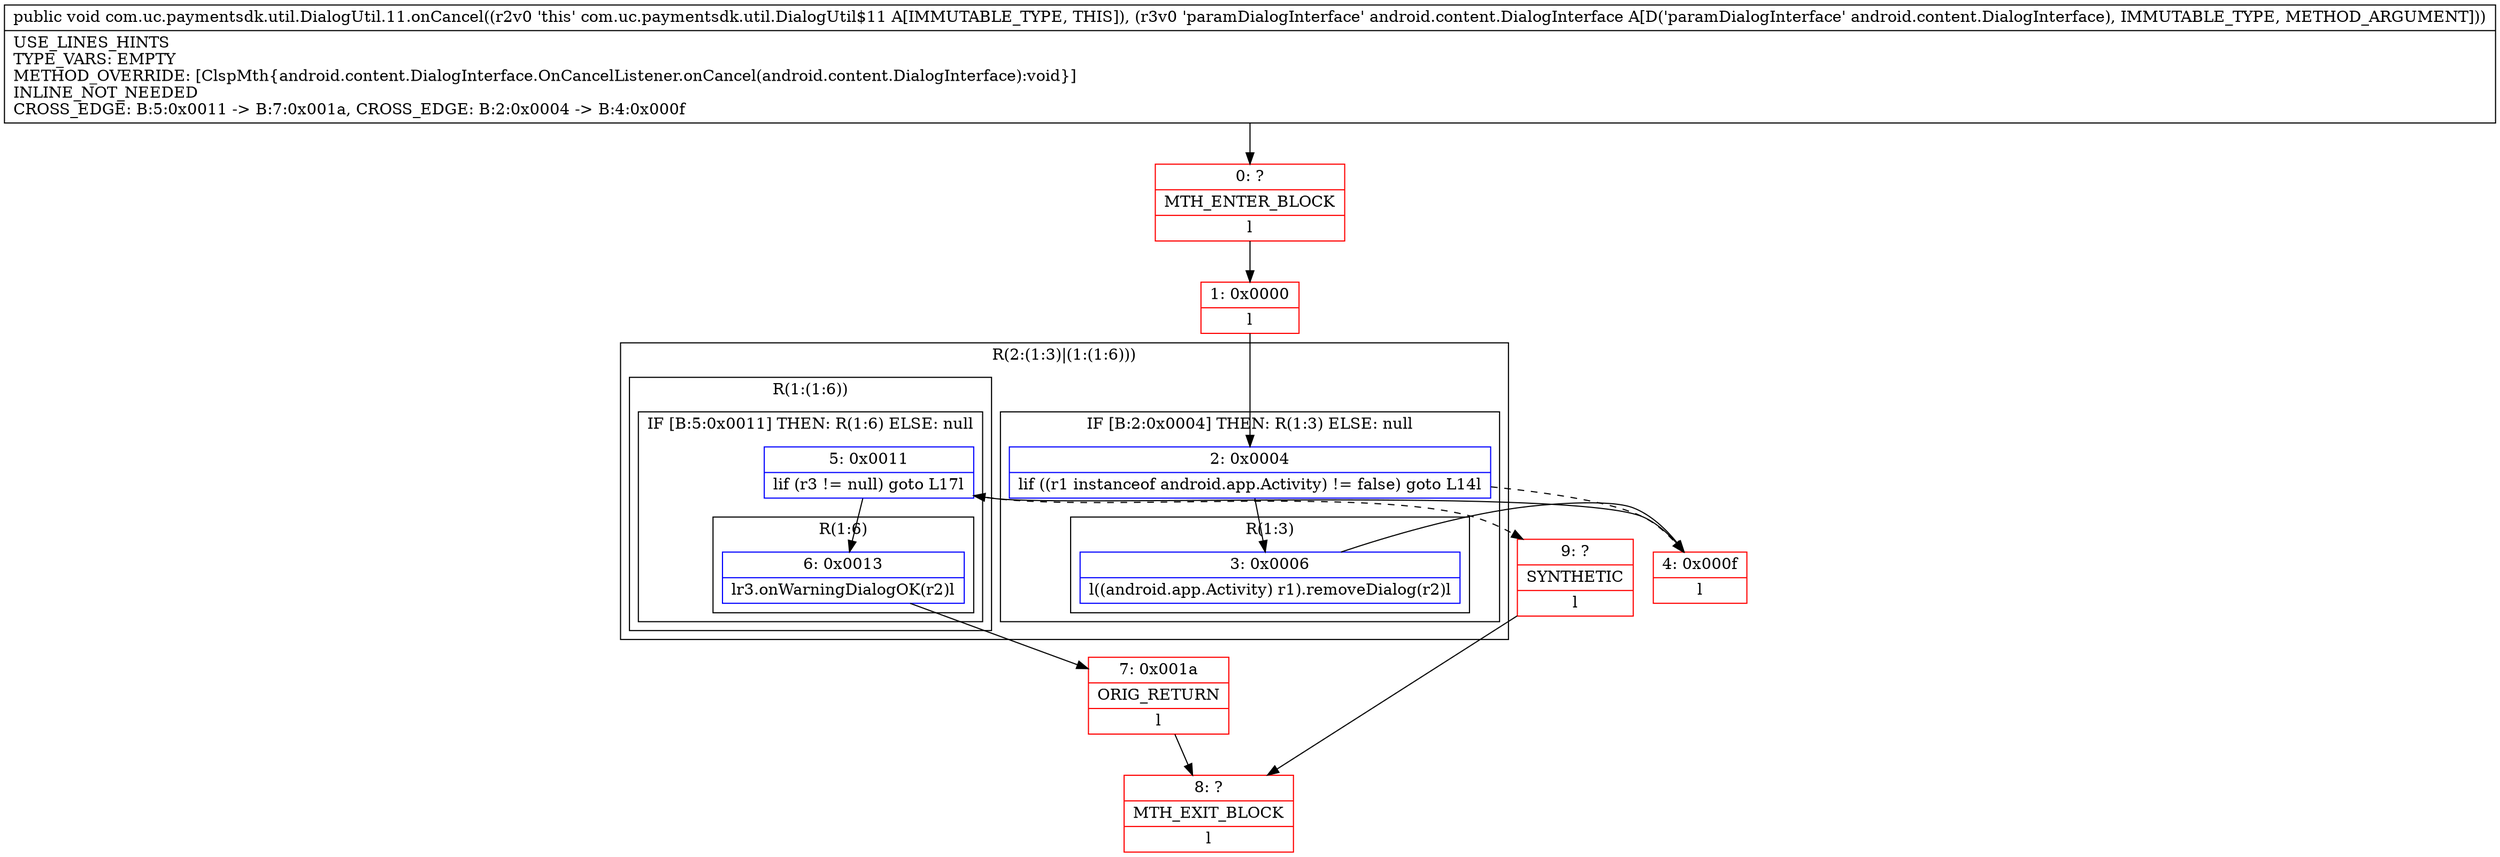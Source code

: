 digraph "CFG forcom.uc.paymentsdk.util.DialogUtil.11.onCancel(Landroid\/content\/DialogInterface;)V" {
subgraph cluster_Region_124860807 {
label = "R(2:(1:3)|(1:(1:6)))";
node [shape=record,color=blue];
subgraph cluster_IfRegion_163734178 {
label = "IF [B:2:0x0004] THEN: R(1:3) ELSE: null";
node [shape=record,color=blue];
Node_2 [shape=record,label="{2\:\ 0x0004|lif ((r1 instanceof android.app.Activity) != false) goto L14l}"];
subgraph cluster_Region_186734190 {
label = "R(1:3)";
node [shape=record,color=blue];
Node_3 [shape=record,label="{3\:\ 0x0006|l((android.app.Activity) r1).removeDialog(r2)l}"];
}
}
subgraph cluster_Region_277036265 {
label = "R(1:(1:6))";
node [shape=record,color=blue];
subgraph cluster_IfRegion_506499711 {
label = "IF [B:5:0x0011] THEN: R(1:6) ELSE: null";
node [shape=record,color=blue];
Node_5 [shape=record,label="{5\:\ 0x0011|lif (r3 != null) goto L17l}"];
subgraph cluster_Region_83698793 {
label = "R(1:6)";
node [shape=record,color=blue];
Node_6 [shape=record,label="{6\:\ 0x0013|lr3.onWarningDialogOK(r2)l}"];
}
}
}
}
Node_0 [shape=record,color=red,label="{0\:\ ?|MTH_ENTER_BLOCK\l|l}"];
Node_1 [shape=record,color=red,label="{1\:\ 0x0000|l}"];
Node_4 [shape=record,color=red,label="{4\:\ 0x000f|l}"];
Node_7 [shape=record,color=red,label="{7\:\ 0x001a|ORIG_RETURN\l|l}"];
Node_8 [shape=record,color=red,label="{8\:\ ?|MTH_EXIT_BLOCK\l|l}"];
Node_9 [shape=record,color=red,label="{9\:\ ?|SYNTHETIC\l|l}"];
MethodNode[shape=record,label="{public void com.uc.paymentsdk.util.DialogUtil.11.onCancel((r2v0 'this' com.uc.paymentsdk.util.DialogUtil$11 A[IMMUTABLE_TYPE, THIS]), (r3v0 'paramDialogInterface' android.content.DialogInterface A[D('paramDialogInterface' android.content.DialogInterface), IMMUTABLE_TYPE, METHOD_ARGUMENT]))  | USE_LINES_HINTS\lTYPE_VARS: EMPTY\lMETHOD_OVERRIDE: [ClspMth\{android.content.DialogInterface.OnCancelListener.onCancel(android.content.DialogInterface):void\}]\lINLINE_NOT_NEEDED\lCROSS_EDGE: B:5:0x0011 \-\> B:7:0x001a, CROSS_EDGE: B:2:0x0004 \-\> B:4:0x000f\l}"];
MethodNode -> Node_0;
Node_2 -> Node_3;
Node_2 -> Node_4[style=dashed];
Node_3 -> Node_4;
Node_5 -> Node_6;
Node_5 -> Node_9[style=dashed];
Node_6 -> Node_7;
Node_0 -> Node_1;
Node_1 -> Node_2;
Node_4 -> Node_5;
Node_7 -> Node_8;
Node_9 -> Node_8;
}

